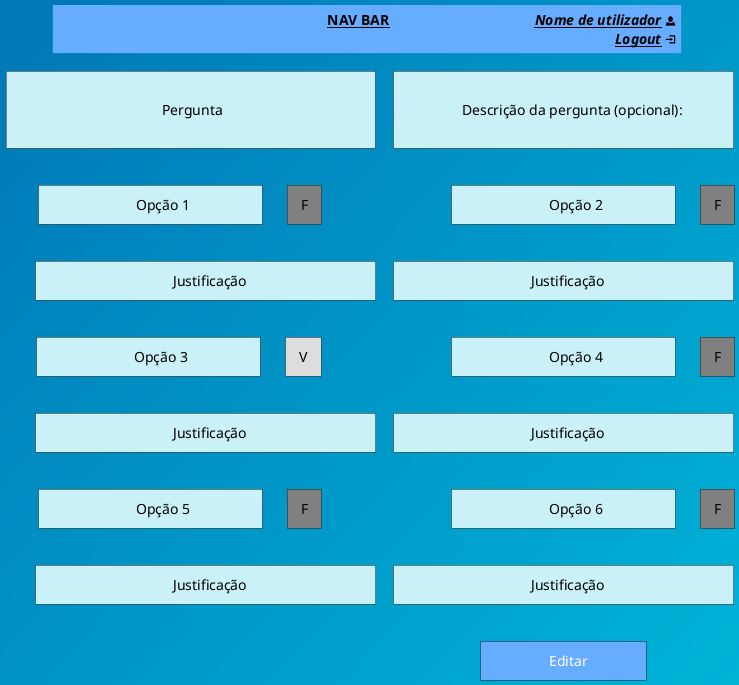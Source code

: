 
@startuml Wire6.2
!pragma layout smetana

skinparam DefaultTextAlignment right
skinparam RoundCorner 15

<style>

componentDiagram {
  BackgroundColor #03045E
  FontColor black
}

document {
  BackGroundColor #0077B6/#00B4D8
}

title {
  BackGroundColor #66ACFF
  BorderColor black
  BorderThickness 1
  RoundCorner 1
}

</style>

title "\t\t\t\t\t\t\t\t\t  __<b>NAV BAR__\t\t\t\t\t<i>__Nome de utilizador__ <&person>\n<i>__Logout__ <&account-login>"
rectangle "\n\t\t\t\t\tPergunta\t\t\t\t\t\n" as Question #CAF0F8
rectangle "\n\t\tDescrição da pergunta (opcional):\t\t\n" as Description #CAF0F8
rectangle "\t\t\tOpção 1\t\t\t" as Op1 #CAF0F8
rectangle " F " as False1 #808080
rectangle "\t\t\tOpção 2\t\t\t" as Op2 #CAF0F8
rectangle " F " as False2 #808080
rectangle "\t\t\t\t   Justificação   \t\t\t\t" as J1 #CAF0F8
rectangle "\t\t\t\t   Justificação   \t\t\t\t" as J2 #CAF0F8

rectangle "\t\t\tOpção 3\t\t\t" as Op3 #CAF0F8
rectangle " V " as True1 #DDDDDD
rectangle "\t\t\tOpção 4\t\t\t" as Op4 #CAF0F8
rectangle " F " as False3 #808080
rectangle "\t\t\t\t   Justificação   \t\t\t\t" as J3 #CAF0F8
rectangle "\t\t\t\t   Justificação   \t\t\t\t" as J4 #CAF0F8

rectangle "\t\t\tOpção 5\t\t\t" as Op5 #CAF0F8
rectangle " F " as False4 #808080
rectangle "\t\t\tOpção 6\t\t\t" as Op6 #CAF0F8
rectangle " F " as False5 #808080
rectangle "\t\t\t\t   Justificação   \t\t\t\t" as J5 #CAF0F8
rectangle "\t\t\t\t   Justificação   \t\t\t\t" as J6 #CAF0F8

rectangle "\t\tEditar\t\t" as Edit #text:white

Question -[hidden]right-> Description
Description -[hidden]down-> Op2

Op2 -[hidden]right-> False2 : " "
Op2 -[hidden]left-> False1 : "\t\t\t\t"
False1 -[hidden]left-> Op1 : " "
Op2 -[hidden]down-> J2
J2 -[hidden]left-> J1

J2 -[hidden]->Op4

Op4 -[hidden]right-> False3 : " "
Op4 -[hidden]left-> True1 : "\t\t\t\t"
True1 -[hidden]left-> Op3 : " "
Op4 -[hidden]down-> J4
J4 -[hidden]left-> J3


J4 -[hidden]->Op6

Op6 -[hidden]right-> False5 : " "
Op6 -[hidden]left-> False4 : "\t\t\t\t"
False4 -[hidden]left-> Op5 : " "
Op6 -[hidden]down-> J6
J6 -[hidden]left-> J5

J6 -[hidden]-> Edit
@enduml
